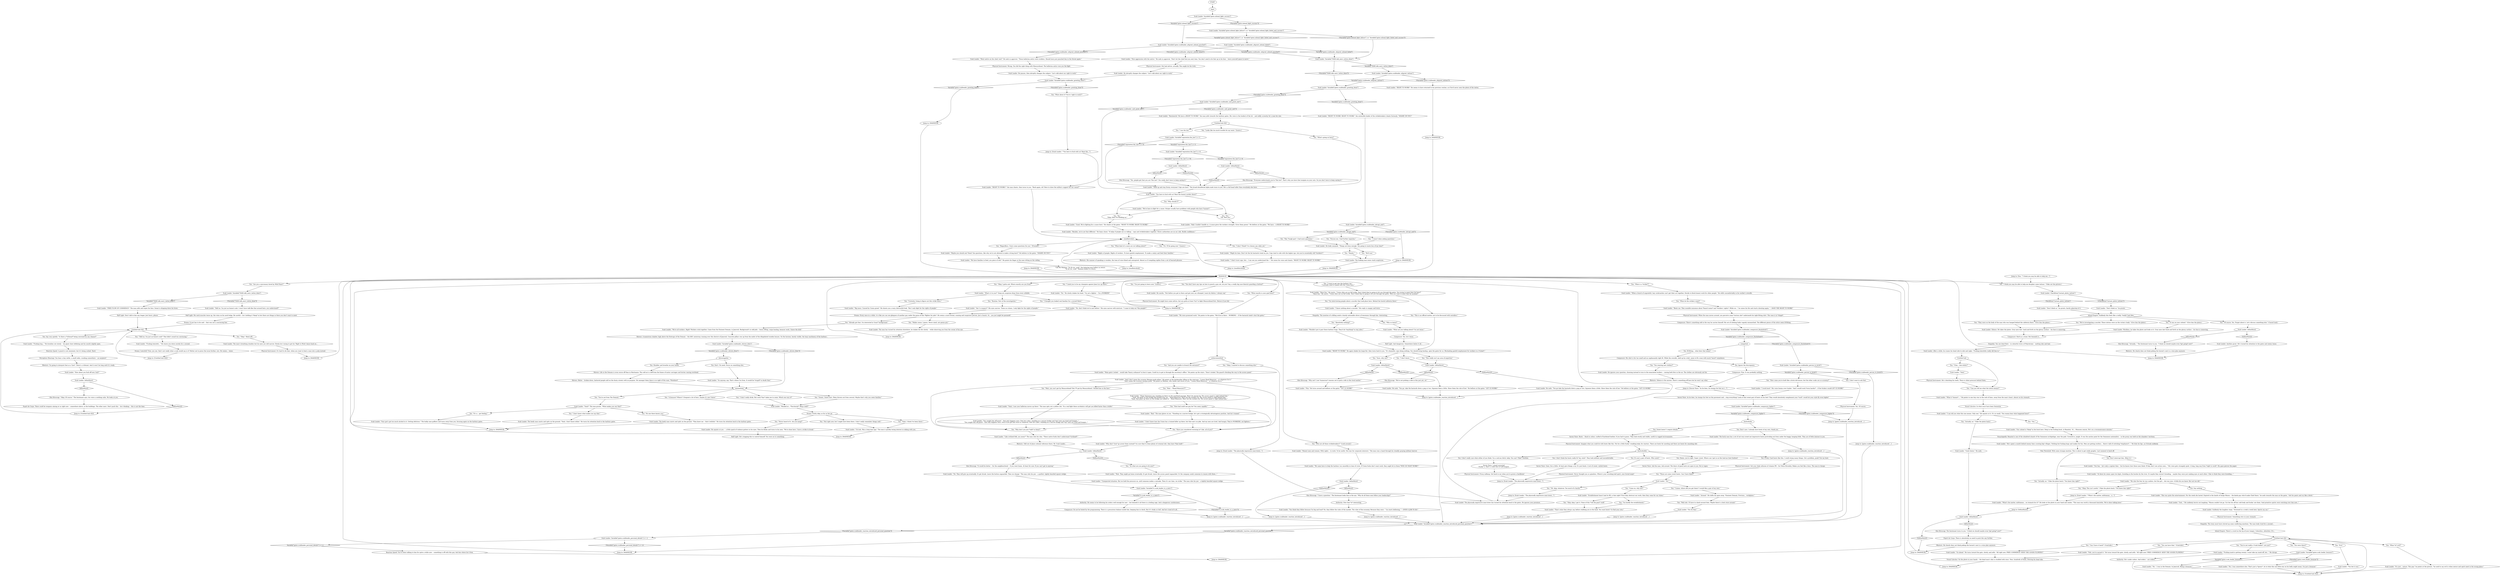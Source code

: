# GATES / SCAB LEADER
# Scab Leader, a large mercenary in disguise. Shouts a lot about LETTING US WORK, doesn't actually provide much information for now, except being suspicious and shouting.
# ==================================================
digraph G {
	  0 [label="START"];
	  1 [label="input"];
	  2 [label="Composure: Do not be fooled by the programming. There is a precarious balance inside him, keeping him in check. But it's shaky as hell. And he's tired of it all..."];
	  3 [label="You: \"A bouncer? Where? I frequent a lot of bars, maybe it's one I know.\""];
	  4 [label="Authority: Now that *is* interesting."];
	  5 [label="Jump to: [smallintrohub]"];
	  6 [label="Scab Leader: Variable[\"gates.scableader_greeting_done\"]"];
	  7 [label="Variable[\"gates.scableader_greeting_done\"]", shape=diamond];
	  8 [label="!(Variable[\"gates.scableader_greeting_done\"])", shape=diamond];
	  9 [label="You: \"No.\"\n\"Okay, then I'm thinking no.\""];
	  10 [label="Jump to: [MAINHUB]"];
	  11 [label="You: \"We'll see.\""];
	  12 [label="You: \"I don't really drink. But work *has* taken me to some. Which one was it?\""];
	  13 [label="You: \"Okay, I wanted to discuss something else.\""];
	  14 [label="Jump to: [gates.scableader_reaction_introduced ...]"];
	  15 [label="You: \"Uh. I'll be going now.\" [Leave.]"];
	  16 [label="Scab Leader: Variable[\"TASK.talk_merc_tattoo_done\"]"];
	  17 [label="Variable[\"TASK.talk_merc_tattoo_done\"]", shape=diamond];
	  18 [label="!(Variable[\"TASK.talk_merc_tattoo_done\"])", shape=diamond];
	  19 [label="Jump to: [MAINHUB]"];
	  20 [label="Scab Leader: \"I don't know how the Union has a trained killer up there, but that one's no joke. And my men are tired. And hungry. They're WORKERS, not fighters.\""];
	  21 [label="Physical Instrument: Yes. Of course."];
	  22 [label="You: \"Makes sense, I guess. Never mind, not gonna pry.\""];
	  23 [label="You: \"Are you a mercenary hired by Wild Pines?\""];
	  24 [label="You: Don't interrupt him. (Hear it.)"];
	  25 [label="Scab Leader: Silence. He takes the photo. Grey eyes dart  back and forth on the glossy surface -- his face is unmoving."];
	  26 [label="You: \"Actually, no.\" (Take the photo back.)"];
	  27 [label="You: \"They were on the body of the man who was hanged behind the cafeteria there.\" (Give him the photo.)"];
	  28 [label="Untitled hub (02)"];
	  29 [label="Physical Instrument: Wrong. You did the right thing with Measurehead. The ballerina antics won you the fight."];
	  30 [label="You: \"Okay, I gotta ask. Where exactly are you from?\""];
	  31 [label="Kim Kitsuragi: \"Everyone understands you're *the law*. That's why you have that insignia on your arm. So you don't have to keep saying it.\""];
	  32 [label="Scab Leader: \"RIGHT TO WORK! RIGHT TO WORK!\" the ostensible leader of the strikebreakers chants furiously. \"SHAME ON YOU!\""];
	  33 [label="Scab Leader: Variable[\"gates.scableader_abrupt_end\"]"];
	  34 [label="Variable[\"gates.scableader_abrupt_end\"]", shape=diamond];
	  35 [label="!(Variable[\"gates.scableader_abrupt_end\"])", shape=diamond];
	  36 [label="Scab Leader: \"That's what they always say, before stabbing you in the back. You want boots? Go find your own.\""];
	  37 [label="Physical Instrument: Prissy milksop. Get back to me when you've grown a backbone!"];
	  38 [label="Rhetoric: Silence is the answer. There's something off here but he won't say what."];
	  39 [label="Drama: Loincloth? Now, you see, that's not really what a scab would say is it? Better not to press the issue further, sire. He seems... tense."];
	  40 [label="Empathy: You see dead flesh -- in colourful rivers of Polychrome -- melting skin and hair."];
	  41 [label="You: \"Not right now, but I might have been there. I don't really remember things well.\""];
	  42 [label="Jump to: [gates.scableader_reaction_introduced ...]"];
	  43 [label="Physical Instrument: Never thought you so spineless. Where's your wrecking ball spirit, your brutal mojo?"];
	  44 [label="You: Damn, you're right. Super sweet. Where can I get in on this bad-ass boot fashion?"];
	  45 [label="Scab Leader: \"Around.\" He shifts his gaze away. \"Eminent Domain. Previous... workplace.\""];
	  46 [label="Scab Leader: \"You do that.\""];
	  47 [label="You: \"Have you considered storming in? Like, all of you?\""];
	  48 [label="Scab Leader: \"Why don't *you* go arrest them instead? I'm sure they've done plenty of criminal shit, they have *that look*.\""];
	  49 [label="You: \"It's a... gut feeling.\""];
	  50 [label="achievementhub"];
	  51 [label="Scab Leader: \"Bad.\" The man glares at you. \"Standing on a narrow bridge, he's got a strategically advantageous position. And he's trained.\""];
	  52 [label="Scab Leader: \"What are you talking about? I'm not tense.\""];
	  53 [label="Scab Leader: IsKimHere()"];
	  54 [label="IsKimHere()", shape=diamond];
	  55 [label="!(IsKimHere())", shape=diamond];
	  56 [label="Shivers: Below -- broken-down, battered people mill on the dusty streets with no purpose. Yet amongst them there is no sight of this man. *Nowhere*."];
	  57 [label="You: Say very quietly: \"Is there a *tribunal* being convened by any chance?\""];
	  58 [label="Kim Kitsuragi: \"Okay. Of course.\" The lieutenant says, his voice a soothing calm. He looks at you."];
	  59 [label="You: \"You can have that.\" (Conclude.)"];
	  60 [label="Scab Leader: \"Nah, you've earned it.\" He turns toward the gate, slowly, and yells: \"All right now! FREE COMMERCE! KEEP THE GOODS FLOWING!\""];
	  61 [label="Scab Leader: \"It's just... nature. This guy,\" he points at the picture, \"he used to say evil is when nature and spirit meet in the wrong place.\""];
	  62 [label="Scab Leader: \"We shot the boy, he was useless, but the girl... she was nice. A little fat you know. But not too old.\""];
	  63 [label="Jump to: [Savoir Faire: \"As he does, he stomps his foot on t...\"]"];
	  64 [label="You: \"Wait, you can't get by Measurehead? But *I* got by Measurehead. I kicked him in the face.\""];
	  65 [label="Scab Leader: He smirks. \"Not before you get in there and get your ass whooped. Learn by failure, I always say.\""];
	  66 [label="You: \"I'm interviewing people about a murder that took place here. Behind the hostel-cafeteria there.\""];
	  67 [label="Scab Leader: Variable[\"reputation.the_law\"] >=6"];
	  68 [label="Variable[\"reputation.the_law\"] >=6", shape=diamond];
	  69 [label="!(Variable[\"reputation.the_law\"] >=6)", shape=diamond];
	  70 [label="Scab Leader: \"Rights of people. Rights of workers. To have gainful employment. To make a salary and feed their families.\""];
	  71 [label="Scab Leader: \"Hah! Couldn't handle us. A cause gives the workers strength. Gives them power.\" He bellows at the gates: \"We have -- A RIGHT TO WORK!\""];
	  72 [label="You: \"Those are some sweet boots. Can I have them?\""];
	  73 [label="Savoir Faire: Ask the man. Ask around. The doors of good taste are open to you. Be in vogue."];
	  74 [label="Scab Leader: \"No.\""];
	  75 [label="Jump to: [gates.scableader_reaction_introduced ...]"];
	  76 [label="You: \"You're not from The Domain.\""];
	  77 [label="Jump to: [MAINHUB]"];
	  78 [label="shiveringisles"];
	  79 [label="You: Ignore the discrepancy."];
	  80 [label="You: \"Sure, why not?\""];
	  81 [label="Scab Leader: The physically impressive man-tower has turned his attention back to the gates. He ignores your presence."];
	  82 [label="Scab Leader: \"Besides, we're not that different.\" He leans closer. \"It helps if people see us talking -- cops and strikebreakers together. Shows authorities are on our side. Builds confidence.\""];
	  83 [label="Composure: Yes, he's tense."];
	  84 [label="Scab Leader: He nods. \"You go take the bastards down a peg or two. Squeeze them a little. Show them the rule of law.\" He bellows at the gates: \"LET US WORK!\""];
	  85 [label="Scab Leader: \"Hell no. I'm just an honest scab. I won't have talk like that around here, you understand?\""];
	  86 [label="Untitled hub (02)"];
	  87 [label="Scab Leader: \"Fucking bug...\" He breathes out slowly -- his giant chest deflating and his mouth slightly open."];
	  88 [label="Esprit de Corps: There could be weapons aiming at us right now -- somewhere above, in the buildings. The other merc. Don't push this -- he's thinking -- this is not the time."];
	  89 [label="You: \"It was on your colonel.\" (Give him the photo.)"];
	  90 [label="Jump to: [Scab Leader: \"\"You here to fuck with us? Beat the...\"]"];
	  91 [label="Scab Leader: IsKimHere()"];
	  92 [label="IsKimHere()", shape=diamond];
	  93 [label="!(IsKimHere())", shape=diamond];
	  94 [label="Scab Leader: \"We're all workers. Right? Workers stick together. Came from the Eminent Domain, in Jamrock. Background's in odd-jobs -- heavy lifting, cargo hauling, bouncer work. I know the drill.\""];
	  95 [label="Scab Leader: \"RIGHT TO WORK!\" He again shakes his large fist, then turns back to you. \"It's shameful, cops doing nothing. You should bring backup, open the gates for us. Blockading gainful employment for workers is a *crime*.\""];
	  96 [label="You: \"Who are all these strikebreakers?\" (Look around.)"];
	  97 [label="Scab Leader: \"Might be time. Don't let the fat bastards tread on you. Cops tend to side with the higher-ups, but you're essentially still *workers*.\""];
	  98 [label="You: \"I don't know...\""];
	  99 [label="You: \"Sweet, I know bars. Been thrown out from several. Maybe that's why you seem familiar.\""];
	  100 [label="You: \"Come on, why not?\""];
	  101 [label="You: \"Okay okay, I got it. None of this *rob the poor* stuff.\""];
	  102 [label="You: \"I need you to be my champion against Jean-Luc up there.\""];
	  103 [label="Scab Leader: \"Your gut's got too much alcohol in it. Getting delirious.\" The bulky man guffaws and turns away from you, focusing again on the harbour gates."];
	  104 [label="Scab Leader: Variable[\"gates.scableader_personal_details\"] >= 2"];
	  105 [label="Variable[\"gates.scableader_personal_details\"] >= 2", shape=diamond];
	  106 [label="!(Variable[\"gates.scableader_personal_details\"] >= 2)", shape=diamond];
	  107 [label="Reaction Speed: You've been talking to him for quite a while now -- something is off with this guy. Ask him where he's from."];
	  108 [label="You: \"Yeah, I think I've been there.\""];
	  109 [label="You: \"What is a *strike*?\""];
	  110 [label="You: \"This is an official matter, not to be discussed with outsiders.\""];
	  111 [label="You: \"I thought you looked real familiar for a second there.\""];
	  112 [label="Scab Leader: \"Establishment hasn't had its fill, is that right? First they obstruct our work, then they come for our shoes.\""];
	  113 [label="Scab Leader: \"Maybe you should ask *them* the questions, like why we're not allowed to make a living here?\" He bellows to the gates: \"SHAME ON YOU!\""];
	  114 [label="Scab Leader: IsKimHere()"];
	  115 [label="IsKimHere()", shape=diamond];
	  116 [label="!(IsKimHere())", shape=diamond];
	  117 [label="Scab Leader: Suddenly the laughter stops. \"Drowned in a creek a week later. Spirits my ass.\""];
	  118 [label="Scab Leader: After a while, he cranes his head side-to-side and sighs: \"Fucking loincloths really did him in.\""];
	  119 [label="Scab Leader: \"Yeah.\""];
	  120 [label="Scab Leader: \"Good choice.\" He nods."];
	  121 [label="Scab Leader: \"You bet it was.\""];
	  122 [label="Scab Leader: Variable[\"tc.scab_leader_is_a_merc\"]"];
	  123 [label="Variable[\"tc.scab_leader_is_a_merc\"]", shape=diamond];
	  124 [label="!(Variable[\"tc.scab_leader_is_a_merc\"])", shape=diamond];
	  125 [label="Scab Leader: \"Unexpected situation. But we hold the pressure on, until someone makes a mistake. Then it's our time, we strike.\" The man rubs his jaw -- a lightly bearded square wedge."];
	  126 [label="Scab Leader: \"Good. We're fighting for a cause here.\" He chants at the gates: \"RIGHT TO WORK! RIGHT TO WORK!\""];
	  127 [label="Call Me Mañana: \"So do we, scab!\" the loitering man hollers in return.\n\"So do we, scab!\" Mañana hollers in return."];
	  128 [label="Scab Leader: \"Big mess. Caused by Union greed.\" He shoots you a wary, distrustful look. \"But I only fight for the rights of people.\""];
	  129 [label="eminenthub"];
	  130 [label="You: Don't care. I already have boots of my own, thank you."];
	  131 [label="You: \"Why don't you just *talk* to them?\""];
	  132 [label="Scab Leader: \"Went native on the chief, huh?\" He nods in approval. \"Those ballerina antics were reckless. Should have just punched him in the throat again.\""];
	  133 [label="Jump to: [MAINHUB]"];
	  134 [label="Scab Leader: \"So anyway, cop. That's where I'm from. It would be *stupid* to doubt that.\""];
	  135 [label="Scab Leader: \"Our colonel is *deep* in the bush here. Deep in the fucking bush, in Banaital, '41... Monsoon season. He's on a reconnaissance mission.\""];
	  136 [label="Scab Leader: \"He's spent a month behind enemy lines scouting kipt villages. Nothing but fucking bugs and snakes for fun. Men are getting restless... there's talk of switching *employers*...\" He licks his lips, as if drunk suddenly."];
	  137 [label="Scab Leader: \"What's the matter, militiaman... no stomach for it?\" He looks at the photo in your hand and smiles. \"This man was worth a thousand loincloths. We're done talking here.\""];
	  138 [label="Scab Leader: IsKimHere()"];
	  139 [label="IsKimHere()", shape=diamond];
	  140 [label="!(IsKimHere())", shape=diamond];
	  141 [label="You: \"What *is* evil?\""];
	  142 [label="Scab Leader: \"Don't think so,\" he grunts."];
	  143 [label="MAINHUB"];
	  144 [label="Scab Leader: \"Beats me. They mumble nonsense about *board rooms* and *workers' rights*. While we --\" he raises his fist and starts shouting again, \"-- HAVE THE RIGHT TO WORK!\""];
	  145 [label="You: \"Never heard of it. Are you lying?\""];
	  146 [label="You: \"Why should I?\""];
	  147 [label="Scab Leader: Variable[\"reputation.the_law\"] >=3"];
	  148 [label="Variable[\"reputation.the_law\"] >=3", shape=diamond];
	  149 [label="!(Variable[\"reputation.the_law\"] >=3)", shape=diamond];
	  150 [label="You: \"I'm hardly the establishment.\""];
	  151 [label="Jump to: [gates.scableader_reaction_introduced ...]"];
	  152 [label="You: \"I don't know what makes me say that.\""];
	  153 [label="Composure: His shirt is far too small and an unpleasantly tight fit. While the overalls, held up by a belt, seem to fit a man with much *more* corpulence."];
	  154 [label="Scab Leader: \"Main gate's locked -- would take *heavy ordnance* to bust it open. Could try to get in through the secretary's office.\" He points up the stairs. \"Door's locked. The guard's blocking the way to the access panel.\""];
	  155 [label="Scab Leader: \"RIGHT TO WORK!\" He seems to have returned to his previous routine, as if he'd never seen the photo of the tattoo."];
	  156 [label="Scab Leader: Variable[\"gates.scableader_altgreet_mhead_failed\"]"];
	  157 [label="Variable[\"gates.scableader_altgreet_mhead_failed\"]", shape=diamond];
	  158 [label="!(Variable[\"gates.scableader_altgreet_mhead_failed\"])", shape=diamond];
	  159 [label="You: \"I want to get into the harbour too.\"\n\"I actually need to speak with the Union boss.\""];
	  160 [label="Scab Leader: He ignores your question, choosing instead to turn to the emaciated workers -- raising both fists in the air. The clothes are obviously not his."];
	  161 [label="Drama: Pretty okay, as far as lies go."];
	  162 [label="Half Light: Don't talk to him any longer. Just leave, please."];
	  163 [label="Inland Empire: Suddenly this feels like a really, *really* bad idea."];
	  164 [label="Kim Kitsuragi: \"Actually...\" The lieutenant turns to you. \"I think we should maybe even *get going* now?\""];
	  165 [label="You: \"Okay. This isn't useful.\" (Take the photo back.) \"You knew him right?\""];
	  166 [label="You: \"You were there?\""];
	  167 [label="Jump to: [Scab Leader: \"\"What's the matter, militiaman... n...\"]"];
	  168 [label="Scab Leader: \"No -- I was in the Domain. In Jamrock. Being a bouncer.\""];
	  169 [label="Authority: He's under orders. And orders -- are orders."];
	  170 [label="Jump to: [You: \"\"I think you may be able to help me...\"]"];
	  171 [label="Physical Instrument: Not bad advice, actually. This might do the trick.."];
	  172 [label="You: \"What's going on here?\""];
	  174 [label="Scab Leader: \"I know nothing about a murder.\" His reply is snappy and terse."];
	  175 [label="You: \"Curiosity. Going to figure out this strike mess.\""];
	  176 [label="Scab Leader: He looks annoyed. \"Things are busy enough. You going to waste less of my time?\""];
	  177 [label="Jump to: [Scab Leader: \"The physically impressive man-tower...\"]"];
	  178 [label="You: \"Oh, okay, whatever. Too much of a hassle.\""];
	  179 [label="You: \"Why so tense?\""];
	  180 [label="Scab Leader: The man has turned his attention elsewhere, he shakes his fist slowly -- while observing you from the corner of his eye."];
	  181 [label="Jump to: [MAINHUB]"];
	  182 [label="Composure: Fine. It was probably nothing."];
	  183 [label="You: \"How bad could one guy be? You seem capable.\""];
	  184 [label="Scab Leader: IsKimHere()"];
	  185 [label="IsKimHere()", shape=diamond];
	  186 [label="!(IsKimHere())", shape=diamond];
	  187 [label="Scab Leader: \"RIGHT TO WORK!!\" the man chants, then turns to you. \"Back again, eh? Here to show the militia's support for our cause?\""];
	  188 [label="Half Light: And dangerous. Somewhere below it all..."];
	  189 [label="Physical Instrument: When the man moves around, you perceive some *serious abs* underneath his tight-fitting shirt. This man is in *shape*."];
	  190 [label="Physical Instrument: It's hard to do that, when you want to beat a man into a pulp instead."];
	  191 [label="You: \"Uhm... loin-cloths?\""];
	  192 [label="You: \"You're not really a *scab leader*, are you?\""];
	  193 [label="You: \"Can I have it back?\" (Conclude.)"];
	  194 [label="Savoir Faire: Boots -- black in colour, crafted of hardened leather, if you had to guess. They look sturdy and stable, useful in rugged environments."];
	  195 [label="Physical Instrument: Imagine what you could do with boots like this. Not be a little fuckin' weakling baby, for starters. There are boots for mewling and there are boots for smashing shit."];
	  196 [label="You: \"And you are unable to breach the entrance?\""];
	  197 [label="Jump to: [MAINHUB]"];
	  198 [label="You: Shudder and breathe on your hands."];
	  199 [label="Scab Leader: \"You here to fuck with us? Beat the honest worker down?\""];
	  200 [label="Jump to: [Scab Leader: \"The physically impressive man-tower...\"]"];
	  201 [label="Scab Leader: Variable[\"gates.scableader_altgreet_mhead_punched\"]"];
	  202 [label="Variable[\"gates.scableader_altgreet_mhead_punched\"]", shape=diamond];
	  203 [label="!(Variable[\"gates.scableader_altgreet_mhead_punched\"])", shape=diamond];
	  204 [label="Scab Leader: IsKimHere()"];
	  205 [label="IsKimHere()", shape=diamond];
	  206 [label="!(IsKimHere())", shape=diamond];
	  207 [label="Scab Leader: \"We were promised work.\" He points to the gates. \"We'd be in there -- WORKING -- if the bastards hadn't shut the gates.\""];
	  208 [label="Scab Leader: \"I work hard.\" His voice booms ever louder: \"And I would work *even harder* -- if the fuckers would LET US WORK!\""];
	  209 [label="Scab Leader: Another grunt. He's turned his attention to the gates and seems tense."];
	  210 [label="Jump to: [MAINHUB]"];
	  211 [label="Scab Leader: \"Go ahead.\" He turns toward the gate, slowly, and yells: \"All right now. FREE COMMERCE! KEEP THE GOODS FLOWING!\""];
	  212 [label="You: \"You don't have any tips on how to punch a guy out, do you? Say, a really big race-theorist guarding a button?\""];
	  213 [label="Scab Leader: \"We're here to fight for a cause. Stripes usually have problems with people who have *causes*.\""];
	  214 [label="Scab Leader: \"Am I a suspect?\" His eyes narrow. \"Done no crimes. I only fight for the rights of people.\""];
	  215 [label="Scab Leader: \"Huge Semenese guy standing up there on the overhead passage. Won't let anyone by. The access panel is right behind him.\"\n\"Yeah, the giant on the bridge that kicked your ass -- Head-Measurer. Won't let the workers by. The access panel is right behind him.\"\n\"Yeah, that giant up there on the bridge you talked to -- Head-Measurer. Won't let the workers by. The access panel is right behind him.\""];
	  216 [label="You: Sweet boots? I require details."];
	  217 [label="Scab Leader: \"And I don't mean the scrawny Mesque punk either.\" He points at the dockworker idling on the staircase. \"I mean Head-Measurer -- or whatever he is.\"\n\"Don't mean the scrawny mesque punk.\" He points at Mañana, who smiles and waves at you. \"I mean Head-Measurer -- or whatever he is.\""];
	  218 [label="compyhub"];
	  219 [label="Scab Leader: \"Nice aggression with the native.\" He nods in approval. \"Don't let the chief fool you next time. You don't need to be that up in his face -- leave yourself space to move.\""];
	  220 [label="Scab Leader: He abruptly changes the subject: \"Let's talk about our right to work.\""];
	  221 [label="You: \"So what are you going to do now?\""];
	  222 [label="You: \"How come you're built like a brick shit-house, but the other scabs are so scrawny?\""];
	  223 [label="You: I don't want to ask that."];
	  224 [label="Scab Leader: Variable[\"TASK.talk_merc_tattoo_done\"]"];
	  225 [label="Variable[\"TASK.talk_merc_tattoo_done\"]", shape=diamond];
	  226 [label="!(Variable[\"TASK.talk_merc_tattoo_done\"])", shape=diamond];
	  227 [label="Half Light: His neck muscles tense up, the veins on his neck bulge. Be careful -- he's holding it *deep* in but there are things in there you don't want to meet."];
	  228 [label="Scab Leader: \"What it *means*....\" He points to one tiny star in the web of lines, away from the man's heart, almost on his stomach."];
	  229 [label="Visual Calculus: In what must have been Semenine."];
	  230 [label="Jump to: [IsKimHere()]"];
	  231 [label="Esprit de Corps: There is absolutely no need to push this any further."];
	  232 [label="Rhetoric: I'm going to interpret that as a *yes*. There's a tribunal. And it won't be long until it's ready."];
	  233 [label="Scab Leader: \"Basteeerds! We have a RIGHT TO WORK!\" the man yells towards the harbour gates. His voice is the loudest of the lot -- and oddly screechy for a man his size."];
	  234 [label="Scab Leader: \"Have fun.\" He snorts. \"Union shits are on full strike. Don't think they're going to let you through the gates. You trying to meet their fat boss?\"\n\"Have fun.\" He snorts. \"Union shits are on full strike. Don't think they're going to let you through the gates. Why you want to meet that fat asshole?\""];
	  235 [label="Physical Instrument: Something stirs in your stomach."];
	  236 [label="You: \"What exactly is your goal here?\""];
	  237 [label="You: \"What kind of a cause are we talking about?\""];
	  238 [label="You: \"I don't *think* I've chosen any sides yet.\""];
	  239 [label="bootsohubbo"];
	  240 [label="Savoir Faire: I stand corrected.\nFuckin' a, that's a solid slice of self-respect."];
	  241 [label="Jump to: [Scab Leader: \"The physically impressive man-tower...\"]"];
	  242 [label="Scab Leader: \"No.\" He slowly shakes his head. \"I'm not a fighter -- I'm a WORKER!\""];
	  243 [label="Scab Leader: \"FREE FLOW OF COMMERCE!\" The man yells and wipes his face. Sweat is dripping down his brow."];
	  244 [label="Pain Threshold: With some strange emotion. This is about to get really graphic. Last moment to back off."];
	  245 [label="Scab Leader: \"Our boy -- he's only a captain then -- but he knows how these men think. If they don't see action soon...\" His voice gets strangely quiet. A long, long way from *right to work*. His gaze pierces the paper."];
	  246 [label="Physical Instrument: He's clenching his teeth. There is silent pressure behind them."];
	  247 [label="You: \"Evil.\""];
	  248 [label="Scab Leader: CheckItem(\"instant_photo_tattoos\")"];
	  249 [label="CheckItem(\"instant_photo_tattoos\")", shape=diamond];
	  250 [label="!(CheckItem(\"instant_photo_tattoos\"))", shape=diamond];
	  251 [label="You: \"What about it? You're 'right to work'?\""];
	  252 [label="Scab Leader: \"Hold up and stay frosty, everyone! Cops are here.\" The broad-shouldered alpha male turns to you. He's a full head taller than everybody else here."];
	  253 [label="You: \"Already got that. I'm interested in *your* background.\""];
	  254 [label="Scab Leader: \"No, don't think we've met before.\" His eyes narrow with mistrust. \"I came to help out *the people*.\""];
	  255 [label="You: If only I had boots like this, I could stomp many things. Got a problem, punk? Eat my boot."];
	  256 [label="Jump to: [gates.scableader_reaction_introduced ...]"];
	  257 [label="You: I don't really care what either of you think. I'm a cool-ass bitch, baby. You can't *fake* stardom."];
	  258 [label="You: \"I mean, where did you get them? I would like a pair of my own.\""];
	  259 [label="You: \"Absolutely nothing?\""];
	  260 [label="Shivers: Life in the Domain is even worse off than in Martinaise. The cold air is stiff from the fumes of motor carriages and lorries roaring overhead."];
	  261 [label="bootsohubo"];
	  262 [label="Scab Leader: IsKimHere()"];
	  263 [label="IsKimHere()", shape=diamond];
	  264 [label="!(IsKimHere())", shape=diamond];
	  265 [label="Scab Leader: Variable[\"gates.mhead_fight_failure\"]  or  Variable[\"gates.mhead_fight_failed_mid_success\"]"];
	  266 [label="Variable[\"gates.mhead_fight_failure\"]  or  Variable[\"gates.mhead_fight_failed_mid_success\"]", shape=diamond];
	  267 [label="!(Variable[\"gates.mhead_fight_failure\"]  or  Variable[\"gates.mhead_fight_failed_mid_success\"])", shape=diamond];
	  268 [label="Scab Leader: IsKimHere()"];
	  269 [label="IsKimHere()", shape=diamond];
	  270 [label="!(IsKimHere())", shape=diamond];
	  271 [label="Scab Leader: Variable[\"gates.scableader_person_to_brick\"]"];
	  272 [label="Variable[\"gates.scableader_person_to_brick\"]", shape=diamond];
	  273 [label="!(Variable[\"gates.scableader_person_to_brick\"])", shape=diamond];
	  274 [label="Half Light: He's stopping this to control himself. You were on to something."];
	  275 [label="Scab Leader: The beefy man snorts and spits on the ground. \"They know me -- that's bullshit.\" He turns his attention back to the harbour gates."];
	  276 [label="Drama: It just has to be said -- that was not a convincing line."];
	  277 [label="Scab Leader: The man's breathing steadies but his eyes are still narrow. Slowly he's trying to get his 'Right to Work' dance back on..."];
	  278 [label="Jump to: [Untitled hub (02)]"];
	  279 [label="Encyclopedia: Banaital is one of the inhabited islands of the Semenese archipelago, near the pale. Covered in  jungle. It was the anchor point for the Semenese nationalists -- in the proxy war held on the islanders' territory."];
	  280 [label="Empathy: The story must have stirred up some conflicting emotions. The man looks tired for a second..."];
	  281 [label="Scab Leader: \"She was quite the entertainment. For the week she lasted. Expired in the hands of Sarge Mason -- the kinda guy who'd make Chief there,\" he nods towards the man on the gates, \"shit his pants and cry like a bitch.\""];
	  282 [label="Scab Leader: \"I can tell you what this one means. Only one.\" He squints at it. It's so small. \"You wanna hear what happened here?\""];
	  283 [label="You: Say nothing."];
	  284 [label="Scab Leader: Variable[\"gates.scab_leader_bouncer\"]"];
	  285 [label="Variable[\"gates.scab_leader_bouncer\"]", shape=diamond];
	  286 [label="!(Variable[\"gates.scab_leader_bouncer\"])", shape=diamond];
	  287 [label="Scab Leader: \"You caught him off guard -- that only happens once. Now he's alert, standing on a narrow bridge and *my* men are tired and hungry...\"\n\"You caught him off guard -- that only happens once, even if you got him twice or whatever. Now he's alert, standing on a narrow bridge and *my* men are tired and hungry...\""];
	  288 [label="Kim Kitsuragi: \"It would be better -- for the neighbourhood -- if you went home. At least for now. If you can't get in anyway.\""];
	  289 [label="Scab Leader: \"Worked at... *Territorial*. Ring a bell?\""];
	  290 [label="Shivers: A monstrous shadow, high above the firetraps of the Domain -- the 8/81 motorway running over this district of Jamrock. Concrete pillars rise up from the midst of the dilapidated wooden houses. On the horizon, barely visible, the hazy machinery of the harbour..."];
	  291 [label="Drama: Every once in a while, it is like you can see glimpses of another guy under the guise of this *fighter for jobs*. He seems a more brutal, cunning and suspicious person. Just a hunch. Or... you just might be paranoid!"];
	  292 [label="Empathy: The mention of a killing sends a barely noticeable shiver of tenseness through him. Interesting..."];
	  293 [label="Scab Leader: \"We came here to help the harbour run smoothly in time of crisis. If Union fucks don't want work, they ought let in those *WHO DO WANT WORK*.\""];
	  294 [label="You: \"Yes.\"\n\"Oh, then yes.\""];
	  295 [label="Jump to: [MAINHUB]"];
	  296 [label="Physical Instrument: Get your daily infusion of vitamin PB -- for Police Brutality. Makes you feel like a boss. The man in charge."];
	  297 [label="You: It's just a pair of boots. Who cares?"];
	  298 [label="You: Ill-fitting... what does that mean?"];
	  299 [label="Scab Leader: The burly man has a set of not-very-sweet-nor-impressive boots protruding out from under the baggy, hanging folds. They are of little interest to you."];
	  300 [label="Jump to: [gates.scableader_reaction_introduced ...]"];
	  301 [label="Jump to: [MAINHUB]"];
	  302 [label="Jump to: [gates.scableader_reaction_introduced ...]"];
	  303 [label="Jump to: [gates.scableader_reaction_introduced ...]"];
	  304 [label="Jump to: [MAINHUB]"];
	  305 [label="You: \"No one there knows you.\""];
	  306 [label="You: \"Actually, no.\" (Take the photo back.) \"You knew him right?\""];
	  307 [label="Jump to: [MAINHUB]"];
	  308 [label="Jump to: [gates.scableader_reaction_introduced ...]"];
	  309 [label="You: \"I wasn't done asking questions.\""];
	  310 [label="Scab Leader: The hulking man oozes stark scepticism."];
	  311 [label="You: \"Well shit. I'll have to check around then. Maybe there's a boot store around.\""];
	  312 [label="Scab Leader: The beefy man snorts and spits on the ground. \"Yeah. I don't know either.\" He turns his attention back to the harbour gates."];
	  313 [label="Scab Leader: \"Like civilized folk, you mean?\" The man rubs his chin. \"These native fucks don't understand *civilized*.\""];
	  314 [label="Kim Kitsuragi: \"Why not? I see *numerous* reasons not to pick a side in this local matter.\""];
	  315 [label="Scab Leader: IsKimHere()"];
	  316 [label="IsKimHere()", shape=diamond];
	  317 [label="!(IsKimHere())", shape=diamond];
	  318 [label="Scab Leader: \"Fucking loincloth...\" He stares you down mutely for a second."];
	  319 [label="You: \"I think you may be able to help me decipher some tattoos.\" (Take out the picture.)"];
	  320 [label="Scab Leader: \"At dawn he comes upon two kipts, breeding in the bushes by the river. Or maybe they weren't breeding -- maybe they were just making eyes at each other. I like to think they were breeding...\""];
	  321 [label="Jump to: [MAINHUB]"];
	  322 [label="Scab Leader: Variable[\"gates.scableader_greeting_done\"]"];
	  323 [label="Variable[\"gates.scableader_greeting_done\"]", shape=diamond];
	  324 [label="!(Variable[\"gates.scableader_greeting_done\"])", shape=diamond];
	  325 [label="You: \"I am the law.\""];
	  326 [label="Scab Leader: \"Honest men and women. With rights -- to work. To be useful. Not toys for corporate interests.\" The man runs a hand through his steadily graying military haircut."];
	  327 [label="Scab Leader: \"When a bunch of ungrateful, lazy cockroaches can't get their act together. Decide to block honest work for other people.\" He shifts uncomfortably in his worker's overalls."];
	  328 [label="Composure: There's something odd in the way he carries himself. His set of clothing looks vaguely mismatched. The different pieces of the attire seem ill-fitting."];
	  329 [label="Scab Leader: \"Wouldn't put it past these harbour bugs. They'd do *anything* to stay alive.\""];
	  330 [label="Scab Leader: \"What's it to you?\" Deep-set suspicion drips from every syllable."];
	  331 [label="You: \"Hey *tough guy*, I had more questions.\""];
	  332 [label="Savoir Faire: As he does, he stomps his foot on the pavement and... stop everything! Look at that sweet pair of boots on his feet! They would absolutely complement your *soul*, would let your style fly even higher!"];
	  333 [label="Scab Leader: Variable[\"gates.scableader_composure_higher\"]"];
	  334 [label="Variable[\"gates.scableader_composure_higher\"]", shape=diamond];
	  335 [label="!(Variable[\"gates.scableader_composure_higher\"])", shape=diamond];
	  336 [label="Scab Leader: Variable[\"gates.mhead_fight_success\"]"];
	  337 [label="Variable[\"gates.mhead_fight_success\"]", shape=diamond];
	  338 [label="!(Variable[\"gates.mhead_fight_success\"])", shape=diamond];
	  339 [label="Scab Leader: He squints at you --  a little spark of violence gutters in his eyes. Then he blinks and turns to his men. \"We're done here. I have a strike to break.\""];
	  340 [label="You: \"'Hell no, I'm just an honest scab?' That didn't sound too convincing.\""];
	  341 [label="Jump to: [Untitled hub (02)]"];
	  342 [label="You: \"Of course. Yes. Forget about it. Let's discuss something else.\" (Cancel task.)"];
	  343 [label="Rhetoric: He clearly does not think poking the hornet's nest is a wise plan anymore."];
	  344 [label="Kim Kitsuragi: The lieutenant turns to you. \"I think we should maybe even *get going* now?\""];
	  345 [label="Scab Leader: \"Fucking mask is getting sweaty. I want take my mask off, but...\" He shrugs."];
	  346 [label="Jump to: [Untitled hub (02)]"];
	  347 [label="Physical Instrument: He might have some advice, but you gotta at least *try* to fight Measurehead first. Return if you fail."];
	  348 [label="Scab Leader: \"Yeah, I saw your ballerina moves up there.\" The man spits out a yellow clot. \"In a real fight these acrobatics will get you killed faster than a bullet.\""];
	  349 [label="Scab Leader: \"We have families to feed, you piece of shit!\" He points his finger at the man sitting on the railing."];
	  350 [label="Scab Leader: \"Uh huh. Was a long time ago.\" The man is quickly losing interest in talking with you."];
	  351 [label="Scab Leader: Variable[\"gates.scableader_shivers_fires\"]"];
	  352 [label="Variable[\"gates.scableader_shivers_fires\"]", shape=diamond];
	  353 [label="!(Variable[\"gates.scableader_shivers_fires\"])", shape=diamond];
	  354 [label="Jump to: [smallintrohub]"];
	  355 [label="Scab Leader: Variable[\"gates.scableader_composure_blackcheck\"]"];
	  356 [label="Variable[\"gates.scableader_composure_blackcheck\"]", shape=diamond];
	  357 [label="!(Variable[\"gates.scableader_composure_blackcheck\"])", shape=diamond];
	  358 [label="Scab Leader: Variable[\"gates.scableader_mid_greet_exit\"]"];
	  359 [label="Variable[\"gates.scableader_mid_greet_exit\"]", shape=diamond];
	  360 [label="!(Variable[\"gates.scableader_mid_greet_exit\"])", shape=diamond];
	  361 [label="Kim Kitsuragi: \"We're not picking a side in this just yet, sir.\""];
	  362 [label="Scab Leader: \"No. They will give up eventually. Or get drunk. Leave the button unguarded. Then we charge.\" The man rubs his jaw -- a perfect, lightly bearded square wedge."];
	  363 [label="Rhetoric: Odd out of place colonial reference there, Mr. Scab Leader..."];
	  364 [label="Reaction Speed: A punch is not imminent, but it's being cocked. Hard."];
	  365 [label="Scab Leader: \"God...\" He suddenly bursts out laughing. \"Mason couldn't let go. Cut the tits off her cold body and fuckin' ate them. Said primitive spirits were watching over him now...\""];
	  366 [label="Scab Leader: \"Don't think so,\" he grunts, barely glancing at it."];
	  367 [label="Untitled hub"];
	  368 [label="You: \"Yes.\""];
	  369 [label="Visual Calculus: On the photo in your hands -- the dead man's skin is studded with stars. Tens, hundreds of them, littering his dead skin."];
	  370 [label="You: \"I'm just going to leave now.\" [Leave.]"];
	  371 [label="Rhetoric: His manner of speaking is wooden, the tone of voice bland and uninspired. Almost as if compiling replies from a set of learned phrases."];
	  372 [label="You: \"This really isn't my area of expertise.\""];
	  373 [label="You: \"Maybe.\""];
	  374 [label="You: I don't think the boots really fit *my style*. They look militant and uncomfortable."];
	  375 [label="You: Don't. No need. Focus on something else."];
	  376 [label="You: \"Regardless, I have some questions for you.\" (Proceed.)"];
	  377 [label="Scab Leader: He pauses, then abruptly changes the subject: \"Let's talk about our right to work.\""];
	  378 [label="Jump to: [MAINHUB]"];
	  379 [label="Scab Leader: \"Pity.\" He turns around and bellows at the gates: \"LET US WORK!\""];
	  380 [label="You: \"You wearing new clothes?\""];
	  381 [label="Kim Kitsuragi: \"I have a question.\" The lieutenant looks him in the eye. \"Why do all these men follow your leadership?\""];
	  382 [label="You: \"Okay.\" (Back off.)"];
	  383 [label="Scab Leader: \"How about you fuck off now, huh?\""];
	  384 [label="Inland Empire: There's a word on the tip of your tongue. Colourless, odourless. It's..."];
	  385 [label="Scab Leader: Wordless, he takes the photo and looks at it. Grey eyes dart back and forth on the glossy surface -- his face is unmoving."];
	  386 [label="You: \"Can you tell me what the tattoo means?\""];
	  387 [label="You: \"We're investigating a murder. These tattoos were on the victim's body.\" (Give him the photo.)"];
	  388 [label="Authority: He seems to be following his orders well enough for now -- but beneath it all there is a boiling rage. And a dangerous carelessness."];
	  389 [label="Kim Kitsuragi: \"Yes, people get that you are *the law*. You really don't have to keep saying it.\""];
	  390 [label="You: \"Routine. Part of the investigation.\""];
	  391 [label="Savoir Faire: Geez, live a little. At least give things a try. It's just boots. A set of sweet, stylish boots."];
	  392 [label="Scab Leader: \"I don't trust cops, but... I can see you understand the --\" He raises his voice and chants: \"RIGHT TO WORK! RIGHT TO WORK!\""];
	  393 [label="Scab Leader: Variable[\"gates.scableader_altgreet_tattoos\"]"];
	  394 [label="Variable[\"gates.scableader_altgreet_tattoos\"]", shape=diamond];
	  395 [label="!(Variable[\"gates.scableader_altgreet_tattoos\"])", shape=diamond];
	  396 [label="Jump to: [MAINHUB]"];
	  397 [label="Perception (Hearing): You hear a tiny rattle, a small radio, cracking somewhere -- an earpiece?"];
	  398 [label="Composure: Hard as a stone. But beneath it..."];
	  399 [label="Scab Leader: \"Wait. They might go home eventually. Or get drunk. Leave the access panel unguarded. Or the company sends someone to reason with them...\""];
	  400 [label="You: \"What do the strikers want?\""];
	  401 [label="You: \"Looks like too much trouble for my taste.\" [Leave.]"];
	  402 [label="smallintrohub"];
	  403 [label="Scab Leader: He nods. \"You go, take the bastards down a peg or two. Squeeze them a little. Show them the rule of law.\" He bellows at the gates: \"LET US WORK!\""];
	  404 [label="You: \"Excuse me, I had further inquiries.\""];
	  405 [label="You: \"Wait -- *Head-Measurer*?\""];
	  406 [label="Scab Leader: \"Yeah?\" The man grunts. \"What makes you say that?\""];
	  407 [label="Scab Leader: \"You think they follow because I'm big and loud? No, they follow the rules of the market. The rules of the economy. Because they were --\" he starts bellowing, \"-- GIVEN A JOB TO DO.\""];
	  408 [label="Scab Leader: Variable[\"gates.scableader_reaction_introduced_personal_question\"]"];
	  409 [label="Variable[\"gates.scableader_reaction_introduced_personal_question\"]", shape=diamond];
	  410 [label="!(Variable[\"gates.scableader_reaction_introduced_personal_question\"])", shape=diamond];
	  411 [label="Jump to: [MAINHUB]"];
	  412 [label="Untitled hub (02)"];
	  413 [label="Rhetoric: He clearly does not think poking the hornet's nest is a wise plan anymore."];
	  414 [label="Scab Leader: \"No. I was somewhere else. That's just a *guess*. As to what this one little star on his belly might mean. I'm just a bouncer.\""];
	  0 -> 1
	  1 -> 336
	  2 -> 14
	  3 -> 289
	  4 -> 407
	  5 -> 402
	  6 -> 8
	  6 -> 7
	  7 -> 32
	  8 -> 358
	  9 -> 126
	  10 -> 143
	  11 -> 310
	  12 -> 289
	  13 -> 200
	  14 -> 408
	  16 -> 17
	  16 -> 18
	  17 -> 393
	  18 -> 6
	  19 -> 143
	  20 -> 131
	  20 -> 47
	  21 -> 302
	  22 -> 180
	  23 -> 224
	  24 -> 245
	  25 -> 398
	  26 -> 120
	  27 -> 25
	  28 -> 401
	  28 -> 172
	  28 -> 325
	  29 -> 377
	  30 -> 330
	  31 -> 252
	  32 -> 33
	  33 -> 34
	  33 -> 35
	  34 -> 331
	  34 -> 404
	  34 -> 309
	  35 -> 19
	  36 -> 151
	  37 -> 177
	  38 -> 63
	  39 -> 341
	  40 -> 118
	  41 -> 350
	  42 -> 408
	  43 -> 177
	  44 -> 73
	  45 -> 311
	  46 -> 75
	  47 -> 48
	  48 -> 315
	  49 -> 103
	  50 -> 196
	  50 -> 13
	  51 -> 20
	  52 -> 83
	  53 -> 54
	  53 -> 55
	  54 -> 381
	  55 -> 308
	  56 -> 129
	  57 -> 87
	  58 -> 88
	  59 -> 60
	  60 -> 369
	  61 -> 346
	  62 -> 283
	  62 -> 165
	  63 -> 332
	  64 -> 348
	  65 -> 347
	  66 -> 174
	  67 -> 68
	  67 -> 69
	  68 -> 262
	  69 -> 184
	  70 -> 371
	  71 -> 82
	  72 -> 74
	  73 -> 72
	  74 -> 178
	  74 -> 258
	  74 -> 100
	  75 -> 408
	  76 -> 406
	  77 -> 143
	  78 -> 198
	  78 -> 375
	  79 -> 182
	  80 -> 204
	  81 -> 143
	  82 -> 402
	  83 -> 188
	  84 -> 300
	  85 -> 227
	  86 -> 57
	  86 -> 340
	  86 -> 382
	  87 -> 364
	  88 -> 278
	  89 -> 385
	  90 -> 199
	  91 -> 92
	  91 -> 93
	  92 -> 344
	  93 -> 307
	  94 -> 290
	  95 -> 80
	  95 -> 98
	  95 -> 372
	  96 -> 326
	  97 -> 392
	  98 -> 268
	  99 -> 289
	  100 -> 112
	  101 -> 36
	  102 -> 242
	  103 -> 77
	  104 -> 105
	  104 -> 106
	  105 -> 107
	  106 -> 396
	  107 -> 304
	  108 -> 350
	  109 -> 327
	  110 -> 95
	  111 -> 254
	  112 -> 101
	  112 -> 150
	  113 -> 349
	  114 -> 115
	  114 -> 116
	  115 -> 58
	  116 -> 278
	  117 -> 235
	  118 -> 367
	  119 -> 246
	  120 -> 91
	  121 -> 346
	  122 -> 123
	  122 -> 124
	  123 -> 388
	  124 -> 14
	  125 -> 122
	  126 -> 82
	  127 -> 143
	  128 -> 291
	  129 -> 99
	  129 -> 3
	  129 -> 76
	  129 -> 12
	  130 -> 299
	  131 -> 313
	  132 -> 29
	  133 -> 143
	  134 -> 129
	  135 -> 279
	  136 -> 244
	  137 -> 230
	  138 -> 139
	  138 -> 140
	  139 -> 164
	  140 -> 209
	  141 -> 61
	  142 -> 163
	  143 -> 96
	  143 -> 319
	  143 -> 102
	  143 -> 236
	  143 -> 109
	  143 -> 370
	  143 -> 212
	  143 -> 23
	  143 -> 30
	  143 -> 159
	  144 -> 189
	  145 -> 339
	  146 -> 213
	  147 -> 148
	  147 -> 149
	  148 -> 67
	  149 -> 252
	  150 -> 36
	  151 -> 408
	  152 -> 312
	  153 -> 380
	  153 -> 79
	  154 -> 217
	  155 -> 378
	  156 -> 157
	  156 -> 158
	  157 -> 16
	  158 -> 219
	  159 -> 234
	  160 -> 38
	  161 -> 41
	  161 -> 145
	  161 -> 108
	  162 -> 86
	  163 -> 89
	  163 -> 27
	  163 -> 387
	  163 -> 342
	  164 -> 343
	  165 -> 167
	  166 -> 284
	  167 -> 137
	  168 -> 346
	  169 -> 346
	  170 -> 319
	  171 -> 220
	  172 -> 252
	  174 -> 292
	  175 -> 128
	  176 -> 11
	  176 -> 373
	  177 -> 81
	  178 -> 241
	  179 -> 52
	  180 -> 181
	  181 -> 143
	  182 -> 63
	  183 -> 51
	  183 -> 131
	  183 -> 47
	  184 -> 185
	  184 -> 186
	  185 -> 389
	  186 -> 252
	  187 -> 402
	  188 -> 95
	  189 -> 328
	  190 -> 411
	  191 -> 119
	  192 -> 345
	  193 -> 211
	  194 -> 195
	  195 -> 239
	  196 -> 154
	  197 -> 143
	  198 -> 260
	  199 -> 9
	  199 -> 146
	  199 -> 294
	  200 -> 81
	  201 -> 202
	  201 -> 203
	  202 -> 16
	  203 -> 132
	  204 -> 205
	  204 -> 206
	  205 -> 314
	  206 -> 403
	  207 -> 50
	  208 -> 332
	  209 -> 210
	  210 -> 143
	  211 -> 369
	  212 -> 65
	  213 -> 9
	  213 -> 294
	  214 -> 291
	  215 -> 183
	  216 -> 194
	  217 -> 64
	  217 -> 131
	  217 -> 405
	  217 -> 47
	  218 -> 298
	  218 -> 79
	  219 -> 171
	  220 -> 322
	  221 -> 399
	  222 -> 208
	  223 -> 21
	  224 -> 225
	  224 -> 226
	  225 -> 243
	  226 -> 85
	  227 -> 276
	  228 -> 229
	  229 -> 282
	  230 -> 91
	  231 -> 413
	  232 -> 383
	  233 -> 28
	  234 -> 66
	  234 -> 110
	  235 -> 280
	  236 -> 207
	  237 -> 70
	  238 -> 97
	  239 -> 257
	  239 -> 297
	  239 -> 44
	  239 -> 374
	  239 -> 255
	  240 -> 37
	  241 -> 81
	  242 -> 197
	  243 -> 162
	  244 -> 24
	  244 -> 306
	  245 -> 320
	  246 -> 386
	  247 -> 121
	  248 -> 249
	  248 -> 250
	  249 -> 366
	  250 -> 142
	  251 -> 90
	  252 -> 199
	  253 -> 94
	  254 -> 291
	  255 -> 296
	  256 -> 408
	  257 -> 240
	  258 -> 45
	  259 -> 329
	  260 -> 56
	  261 -> 216
	  261 -> 130
	  262 -> 264
	  262 -> 263
	  263 -> 31
	  264 -> 252
	  265 -> 266
	  265 -> 267
	  266 -> 156
	  267 -> 16
	  268 -> 269
	  268 -> 270
	  269 -> 361
	  270 -> 84
	  271 -> 272
	  271 -> 273
	  272 -> 222
	  272 -> 223
	  273 -> 42
	  275 -> 77
	  276 -> 86
	  277 -> 190
	  278 -> 86
	  279 -> 136
	  280 -> 384
	  281 -> 365
	  282 -> 368
	  282 -> 26
	  283 -> 281
	  284 -> 285
	  284 -> 286
	  285 -> 168
	  286 -> 414
	  287 -> 131
	  287 -> 47
	  288 -> 362
	  289 -> 161
	  290 -> 351
	  291 -> 253
	  291 -> 22
	  292 -> 259
	  292 -> 179
	  293 -> 53
	  294 -> 71
	  295 -> 143
	  296 -> 72
	  297 -> 43
	  298 -> 153
	  299 -> 256
	  300 -> 408
	  301 -> 143
	  302 -> 408
	  303 -> 408
	  304 -> 143
	  305 -> 275
	  306 -> 137
	  307 -> 143
	  308 -> 408
	  309 -> 176
	  310 -> 301
	  311 -> 46
	  312 -> 77
	  313 -> 363
	  314 -> 379
	  315 -> 316
	  315 -> 317
	  316 -> 288
	  317 -> 221
	  318 -> 39
	  319 -> 248
	  320 -> 62
	  321 -> 143
	  322 -> 323
	  322 -> 324
	  323 -> 133
	  324 -> 251
	  325 -> 147
	  326 -> 293
	  327 -> 400
	  328 -> 355
	  329 -> 95
	  330 -> 111
	  330 -> 390
	  330 -> 175
	  331 -> 176
	  332 -> 333
	  333 -> 334
	  333 -> 335
	  334 -> 261
	  335 -> 302
	  336 -> 337
	  336 -> 338
	  337 -> 201
	  338 -> 265
	  339 -> 274
	  340 -> 318
	  341 -> 86
	  342 -> 138
	  343 -> 210
	  344 -> 231
	  345 -> 169
	  346 -> 412
	  347 -> 197
	  348 -> 287
	  349 -> 127
	  350 -> 10
	  351 -> 352
	  351 -> 353
	  352 -> 78
	  353 -> 129
	  354 -> 402
	  355 -> 356
	  355 -> 357
	  356 -> 218
	  357 -> 271
	  358 -> 360
	  358 -> 359
	  359 -> 187
	  360 -> 233
	  361 -> 379
	  362 -> 122
	  363 -> 315
	  364 -> 397
	  365 -> 117
	  366 -> 163
	  367 -> 386
	  367 -> 191
	  368 -> 135
	  369 -> 321
	  371 -> 354
	  372 -> 268
	  373 -> 310
	  374 -> 391
	  375 -> 134
	  376 -> 113
	  377 -> 322
	  378 -> 143
	  379 -> 300
	  380 -> 160
	  381 -> 4
	  382 -> 277
	  383 -> 114
	  384 -> 412
	  385 -> 398
	  386 -> 228
	  387 -> 25
	  388 -> 2
	  389 -> 252
	  390 -> 214
	  391 -> 177
	  392 -> 5
	  393 -> 394
	  393 -> 395
	  394 -> 6
	  395 -> 155
	  396 -> 143
	  397 -> 232
	  398 -> 40
	  399 -> 125
	  400 -> 144
	  402 -> 376
	  402 -> 237
	  402 -> 238
	  402 -> 15
	  403 -> 300
	  404 -> 176
	  405 -> 215
	  406 -> 152
	  406 -> 305
	  406 -> 49
	  407 -> 303
	  408 -> 409
	  408 -> 410
	  409 -> 396
	  410 -> 104
	  411 -> 143
	  412 -> 192
	  412 -> 193
	  412 -> 166
	  412 -> 141
	  412 -> 247
	  412 -> 59
	  413 -> 307
	  414 -> 346
}

